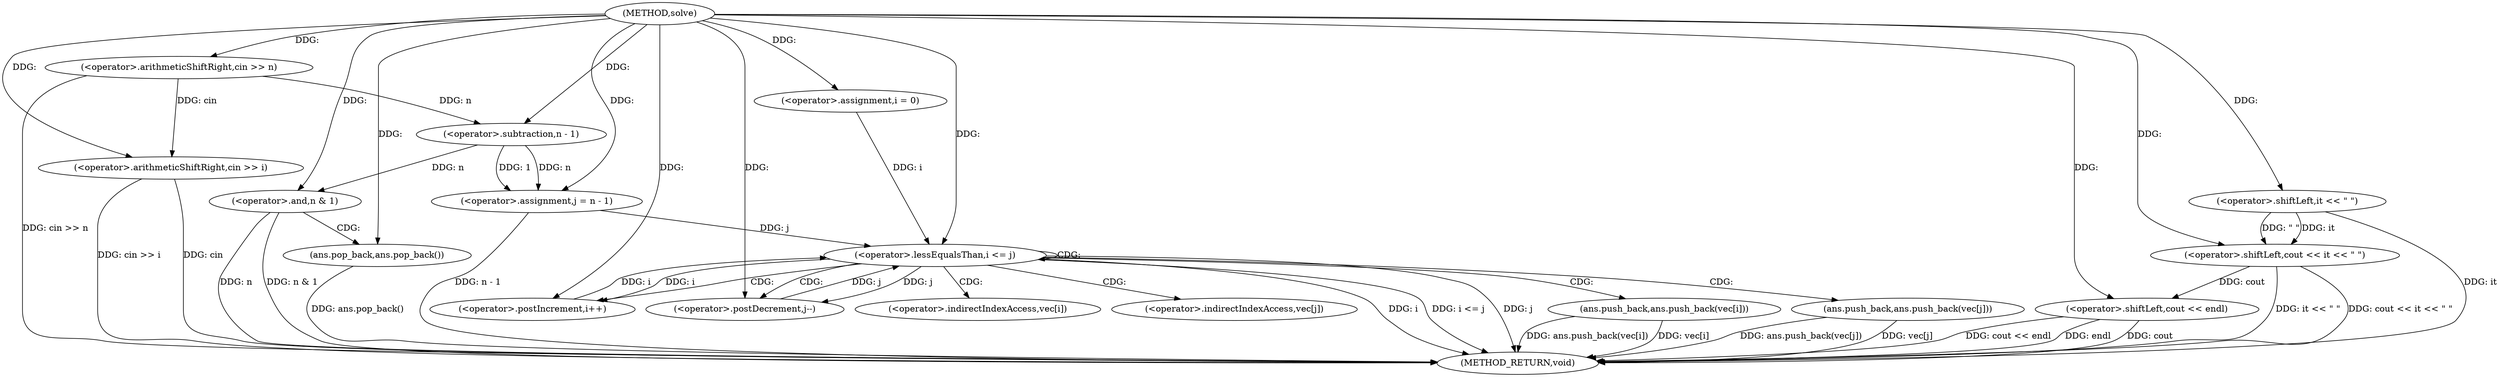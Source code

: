 digraph "solve" {  
"1000168" [label = "(METHOD,solve)" ]
"1000222" [label = "(METHOD_RETURN,void)" ]
"1000171" [label = "(<operator>.arithmeticShiftRight,cin >> n)" ]
"1000176" [label = "(<operator>.arithmeticShiftRight,cin >> i)" ]
"1000181" [label = "(<operator>.assignment,i = 0)" ]
"1000185" [label = "(<operator>.assignment,j = n - 1)" ]
"1000214" [label = "(<operator>.shiftLeft,cout << it << \" \")" ]
"1000219" [label = "(<operator>.shiftLeft,cout << endl)" ]
"1000191" [label = "(<operator>.lessEqualsThan,i <= j)" ]
"1000209" [label = "(<operator>.and,n & 1)" ]
"1000212" [label = "(ans.pop_back,ans.pop_back())" ]
"1000187" [label = "(<operator>.subtraction,n - 1)" ]
"1000195" [label = "(ans.push_back,ans.push_back(vec[i]))" ]
"1000199" [label = "(ans.push_back,ans.push_back(vec[j]))" ]
"1000216" [label = "(<operator>.shiftLeft,it << \" \")" ]
"1000204" [label = "(<operator>.postIncrement,i++)" ]
"1000206" [label = "(<operator>.postDecrement,j--)" ]
"1000196" [label = "(<operator>.indirectIndexAccess,vec[i])" ]
"1000200" [label = "(<operator>.indirectIndexAccess,vec[j])" ]
  "1000171" -> "1000222"  [ label = "DDG: cin >> n"] 
  "1000176" -> "1000222"  [ label = "DDG: cin"] 
  "1000176" -> "1000222"  [ label = "DDG: cin >> i"] 
  "1000185" -> "1000222"  [ label = "DDG: n - 1"] 
  "1000191" -> "1000222"  [ label = "DDG: i"] 
  "1000191" -> "1000222"  [ label = "DDG: j"] 
  "1000191" -> "1000222"  [ label = "DDG: i <= j"] 
  "1000209" -> "1000222"  [ label = "DDG: n"] 
  "1000209" -> "1000222"  [ label = "DDG: n & 1"] 
  "1000212" -> "1000222"  [ label = "DDG: ans.pop_back()"] 
  "1000214" -> "1000222"  [ label = "DDG: it << \" \""] 
  "1000214" -> "1000222"  [ label = "DDG: cout << it << \" \""] 
  "1000219" -> "1000222"  [ label = "DDG: cout"] 
  "1000219" -> "1000222"  [ label = "DDG: cout << endl"] 
  "1000195" -> "1000222"  [ label = "DDG: vec[i]"] 
  "1000195" -> "1000222"  [ label = "DDG: ans.push_back(vec[i])"] 
  "1000199" -> "1000222"  [ label = "DDG: vec[j]"] 
  "1000199" -> "1000222"  [ label = "DDG: ans.push_back(vec[j])"] 
  "1000216" -> "1000222"  [ label = "DDG: it"] 
  "1000219" -> "1000222"  [ label = "DDG: endl"] 
  "1000168" -> "1000181"  [ label = "DDG: "] 
  "1000187" -> "1000185"  [ label = "DDG: n"] 
  "1000187" -> "1000185"  [ label = "DDG: 1"] 
  "1000168" -> "1000171"  [ label = "DDG: "] 
  "1000171" -> "1000176"  [ label = "DDG: cin"] 
  "1000168" -> "1000176"  [ label = "DDG: "] 
  "1000168" -> "1000185"  [ label = "DDG: "] 
  "1000168" -> "1000212"  [ label = "DDG: "] 
  "1000168" -> "1000214"  [ label = "DDG: "] 
  "1000216" -> "1000214"  [ label = "DDG: \" \""] 
  "1000216" -> "1000214"  [ label = "DDG: it"] 
  "1000214" -> "1000219"  [ label = "DDG: cout"] 
  "1000168" -> "1000219"  [ label = "DDG: "] 
  "1000171" -> "1000187"  [ label = "DDG: n"] 
  "1000168" -> "1000187"  [ label = "DDG: "] 
  "1000181" -> "1000191"  [ label = "DDG: i"] 
  "1000204" -> "1000191"  [ label = "DDG: i"] 
  "1000168" -> "1000191"  [ label = "DDG: "] 
  "1000185" -> "1000191"  [ label = "DDG: j"] 
  "1000206" -> "1000191"  [ label = "DDG: j"] 
  "1000187" -> "1000209"  [ label = "DDG: n"] 
  "1000168" -> "1000209"  [ label = "DDG: "] 
  "1000168" -> "1000216"  [ label = "DDG: "] 
  "1000191" -> "1000204"  [ label = "DDG: i"] 
  "1000168" -> "1000204"  [ label = "DDG: "] 
  "1000191" -> "1000206"  [ label = "DDG: j"] 
  "1000168" -> "1000206"  [ label = "DDG: "] 
  "1000191" -> "1000200"  [ label = "CDG: "] 
  "1000191" -> "1000199"  [ label = "CDG: "] 
  "1000191" -> "1000195"  [ label = "CDG: "] 
  "1000191" -> "1000206"  [ label = "CDG: "] 
  "1000191" -> "1000191"  [ label = "CDG: "] 
  "1000191" -> "1000204"  [ label = "CDG: "] 
  "1000191" -> "1000196"  [ label = "CDG: "] 
  "1000209" -> "1000212"  [ label = "CDG: "] 
}
